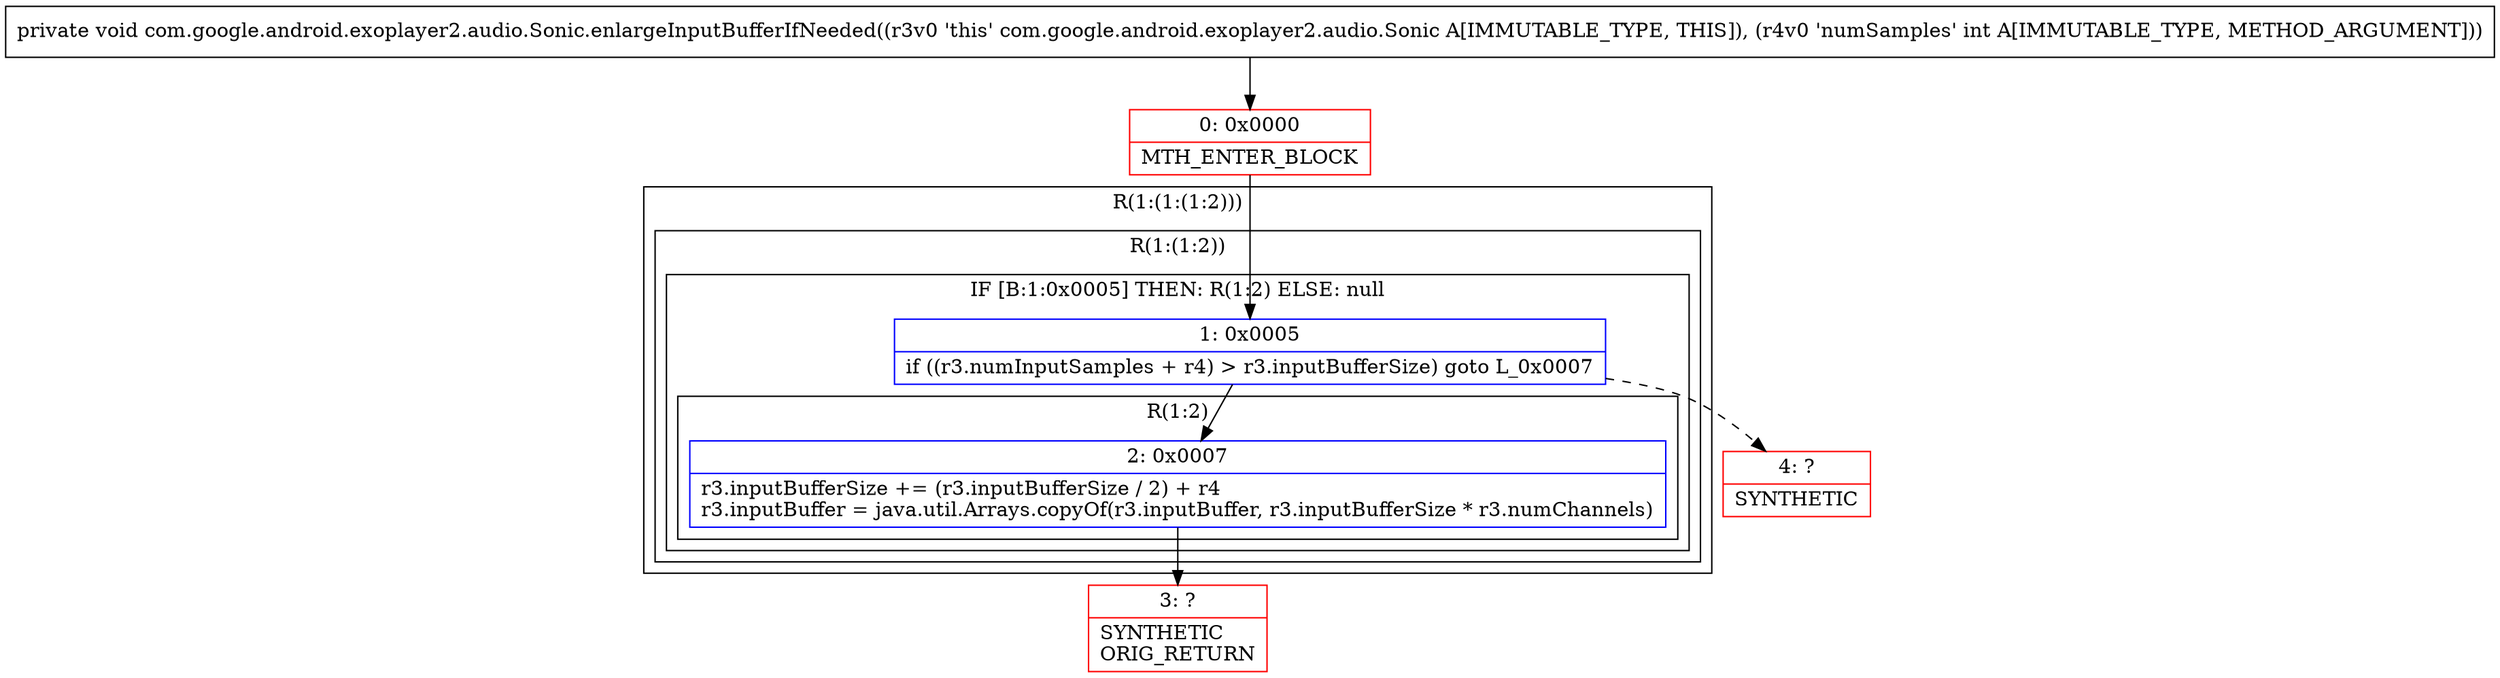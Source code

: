 digraph "CFG forcom.google.android.exoplayer2.audio.Sonic.enlargeInputBufferIfNeeded(I)V" {
subgraph cluster_Region_34542424 {
label = "R(1:(1:(1:2)))";
node [shape=record,color=blue];
subgraph cluster_Region_307011127 {
label = "R(1:(1:2))";
node [shape=record,color=blue];
subgraph cluster_IfRegion_54153785 {
label = "IF [B:1:0x0005] THEN: R(1:2) ELSE: null";
node [shape=record,color=blue];
Node_1 [shape=record,label="{1\:\ 0x0005|if ((r3.numInputSamples + r4) \> r3.inputBufferSize) goto L_0x0007\l}"];
subgraph cluster_Region_1396765717 {
label = "R(1:2)";
node [shape=record,color=blue];
Node_2 [shape=record,label="{2\:\ 0x0007|r3.inputBufferSize += (r3.inputBufferSize \/ 2) + r4\lr3.inputBuffer = java.util.Arrays.copyOf(r3.inputBuffer, r3.inputBufferSize * r3.numChannels)\l}"];
}
}
}
}
Node_0 [shape=record,color=red,label="{0\:\ 0x0000|MTH_ENTER_BLOCK\l}"];
Node_3 [shape=record,color=red,label="{3\:\ ?|SYNTHETIC\lORIG_RETURN\l}"];
Node_4 [shape=record,color=red,label="{4\:\ ?|SYNTHETIC\l}"];
MethodNode[shape=record,label="{private void com.google.android.exoplayer2.audio.Sonic.enlargeInputBufferIfNeeded((r3v0 'this' com.google.android.exoplayer2.audio.Sonic A[IMMUTABLE_TYPE, THIS]), (r4v0 'numSamples' int A[IMMUTABLE_TYPE, METHOD_ARGUMENT])) }"];
MethodNode -> Node_0;
Node_1 -> Node_2;
Node_1 -> Node_4[style=dashed];
Node_2 -> Node_3;
Node_0 -> Node_1;
}

